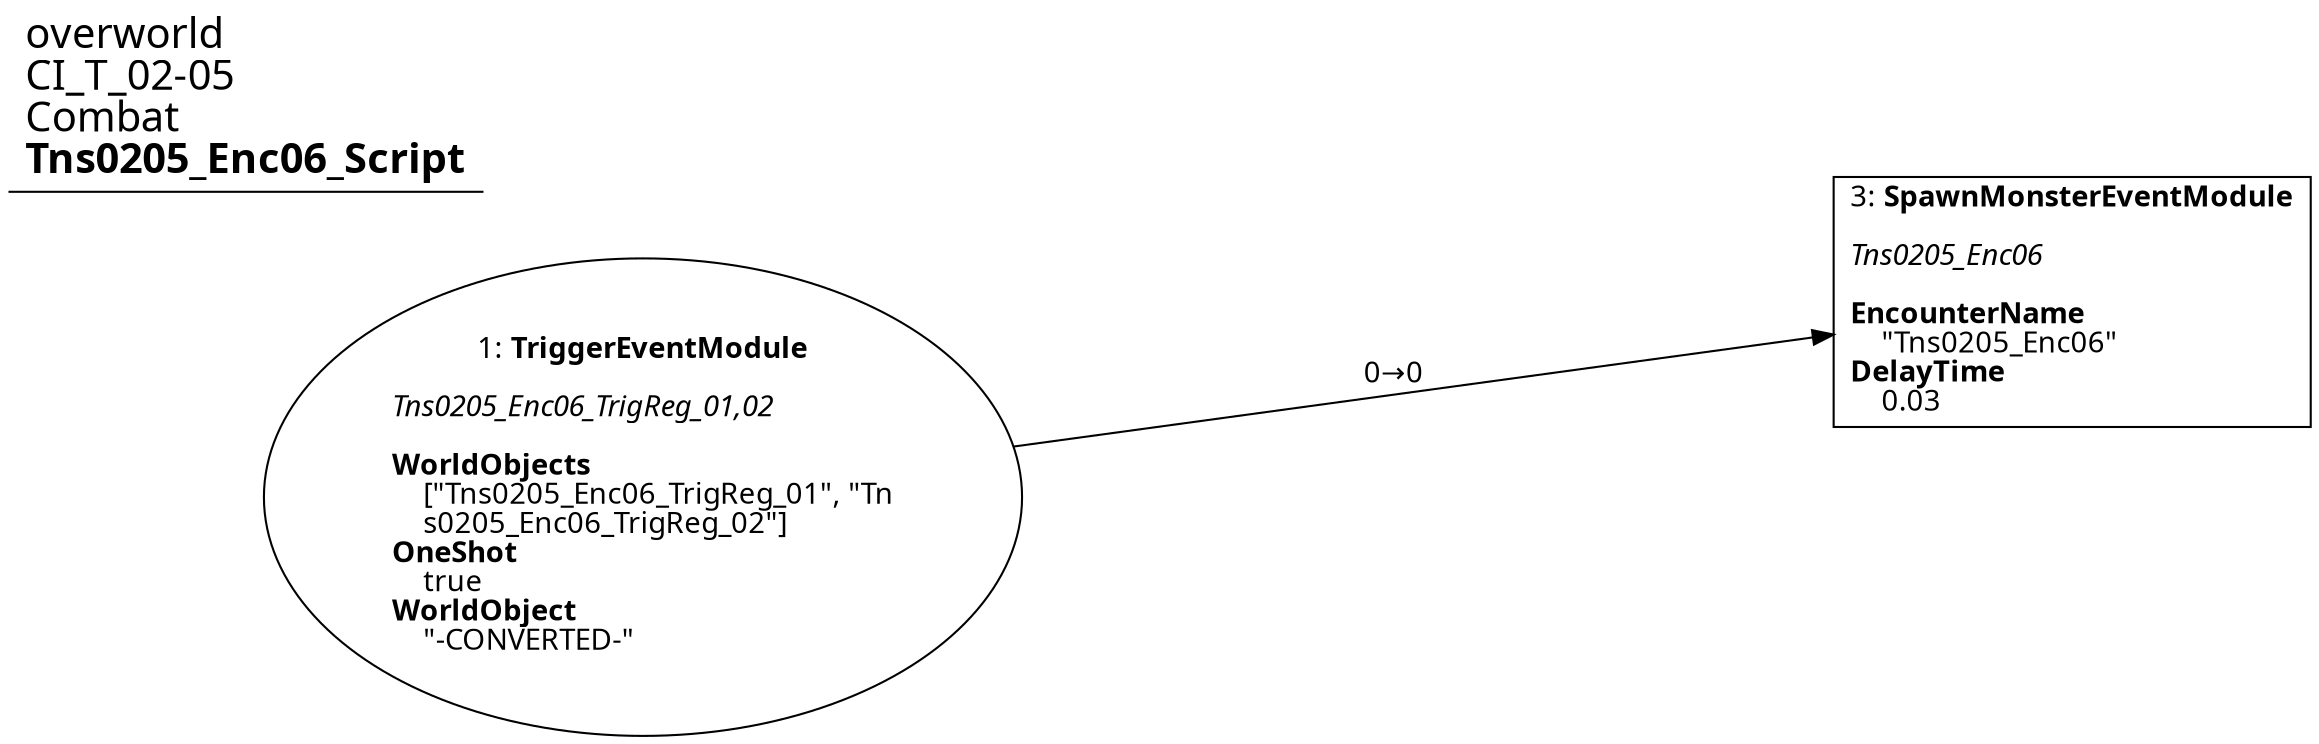 digraph {
    layout = fdp;
    overlap = prism;
    sep = "+16";
    splines = spline;

    node [ shape = box ];

    graph [ fontname = "Segoe UI" ];
    node [ fontname = "Segoe UI" ];
    edge [ fontname = "Segoe UI" ];

    1 [ label = <1: <b>TriggerEventModule</b><br/><br/><i>Tns0205_Enc06_TrigReg_01,02<br align="left"/></i><br align="left"/><b>WorldObjects</b><br align="left"/>    [&quot;Tns0205_Enc06_TrigReg_01&quot;, &quot;Tn<br align="left"/>    s0205_Enc06_TrigReg_02&quot;]<br align="left"/><b>OneShot</b><br align="left"/>    true<br align="left"/><b>WorldObject</b><br align="left"/>    &quot;-CONVERTED-&quot;<br align="left"/>> ];
    1 [ shape = oval ]
    1 [ pos = "0.010000001,-0.010000001!" ];
    1 -> 3 [ label = "0→0" ];

    3 [ label = <3: <b>SpawnMonsterEventModule</b><br/><br/><i>Tns0205_Enc06<br align="left"/></i><br align="left"/><b>EncounterName</b><br align="left"/>    &quot;Tns0205_Enc06&quot;<br align="left"/><b>DelayTime</b><br align="left"/>    0.03<br align="left"/>> ];
    3 [ pos = "0.254,-0.010000001!" ];

    title [ pos = "0.009000001,-0.009000001!" ];
    title [ shape = underline ];
    title [ label = <<font point-size="20">overworld<br align="left"/>CI_T_02-05<br align="left"/>Combat<br align="left"/><b>Tns0205_Enc06_Script</b><br align="left"/></font>> ];
}
